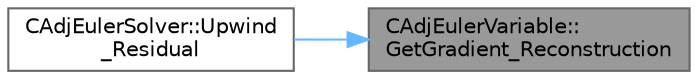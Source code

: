 digraph "CAdjEulerVariable::GetGradient_Reconstruction"
{
 // LATEX_PDF_SIZE
  bgcolor="transparent";
  edge [fontname=Helvetica,fontsize=10,labelfontname=Helvetica,labelfontsize=10];
  node [fontname=Helvetica,fontsize=10,shape=box,height=0.2,width=0.4];
  rankdir="RL";
  Node1 [id="Node000001",label="CAdjEulerVariable::\lGetGradient_Reconstruction",height=0.2,width=0.4,color="gray40", fillcolor="grey60", style="filled", fontcolor="black",tooltip="Get the array of the reconstruction variables gradient at a node."];
  Node1 -> Node2 [id="edge1_Node000001_Node000002",dir="back",color="steelblue1",style="solid",tooltip=" "];
  Node2 [id="Node000002",label="CAdjEulerSolver::Upwind\l_Residual",height=0.2,width=0.4,color="grey40", fillcolor="white", style="filled",URL="$classCAdjEulerSolver.html#a27f05ad7c19b238efda73a2866c4b9b7",tooltip="Compute the spatial integration using a upwind scheme."];
}
